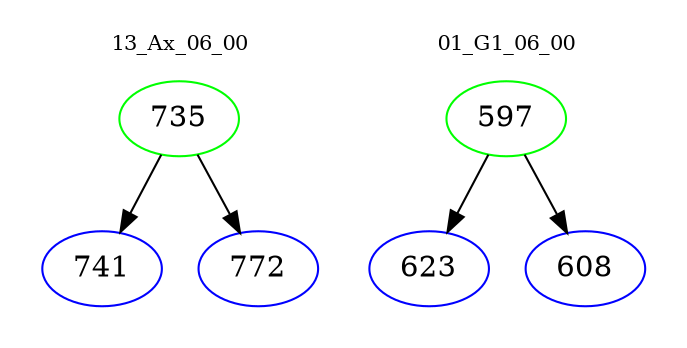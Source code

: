 digraph{
subgraph cluster_0 {
color = white
label = "13_Ax_06_00";
fontsize=10;
T0_735 [label="735", color="green"]
T0_735 -> T0_741 [color="black"]
T0_741 [label="741", color="blue"]
T0_735 -> T0_772 [color="black"]
T0_772 [label="772", color="blue"]
}
subgraph cluster_1 {
color = white
label = "01_G1_06_00";
fontsize=10;
T1_597 [label="597", color="green"]
T1_597 -> T1_623 [color="black"]
T1_623 [label="623", color="blue"]
T1_597 -> T1_608 [color="black"]
T1_608 [label="608", color="blue"]
}
}
